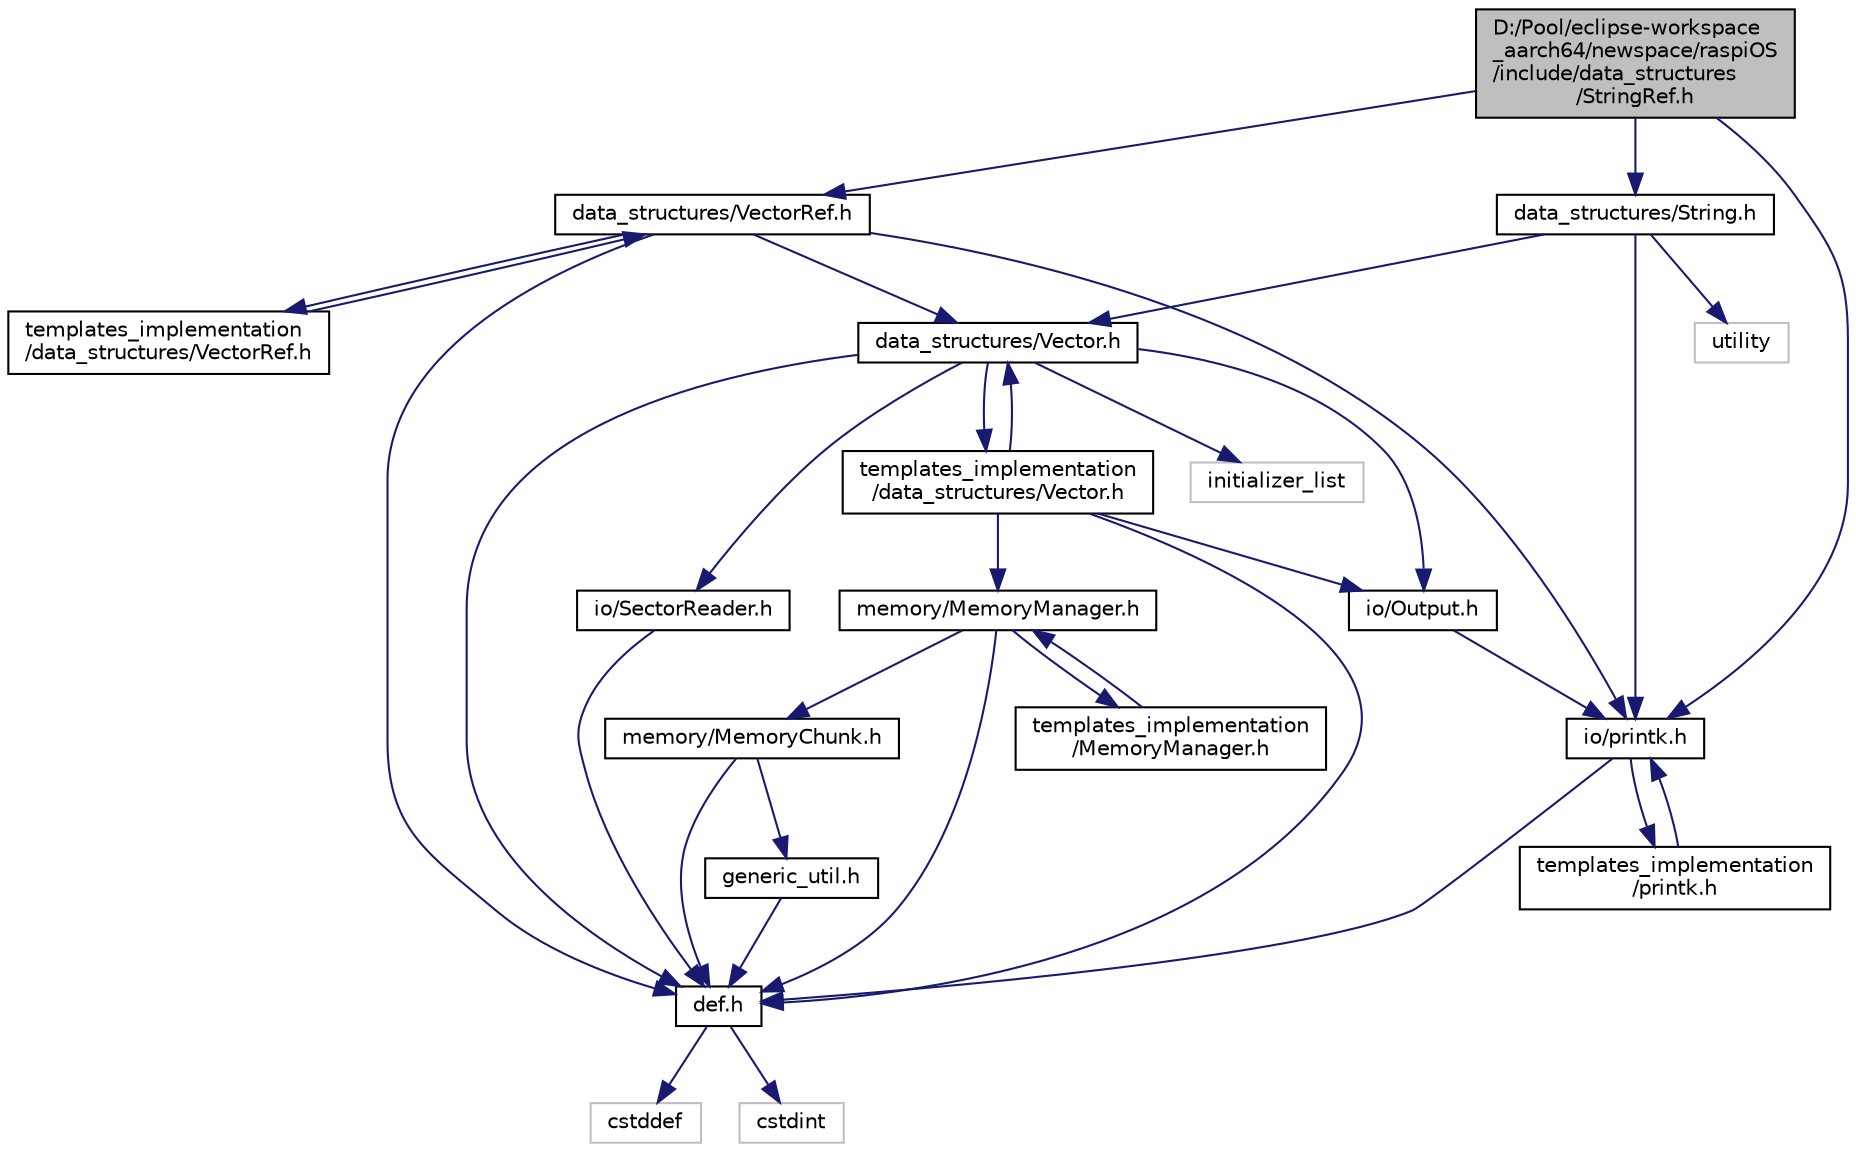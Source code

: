 digraph "D:/Pool/eclipse-workspace_aarch64/newspace/raspiOS/include/data_structures/StringRef.h"
{
  edge [fontname="Helvetica",fontsize="10",labelfontname="Helvetica",labelfontsize="10"];
  node [fontname="Helvetica",fontsize="10",shape=record];
  Node583 [label="D:/Pool/eclipse-workspace\l_aarch64/newspace/raspiOS\l/include/data_structures\l/StringRef.h",height=0.2,width=0.4,color="black", fillcolor="grey75", style="filled", fontcolor="black"];
  Node583 -> Node584 [color="midnightblue",fontsize="10",style="solid",fontname="Helvetica"];
  Node584 [label="data_structures/VectorRef.h",height=0.2,width=0.4,color="black", fillcolor="white", style="filled",URL="$da/d95/data__structures_2_vector_ref_8h.html"];
  Node584 -> Node585 [color="midnightblue",fontsize="10",style="solid",fontname="Helvetica"];
  Node585 [label="def.h",height=0.2,width=0.4,color="black", fillcolor="white", style="filled",URL="$d4/da4/def_8h.html"];
  Node585 -> Node586 [color="midnightblue",fontsize="10",style="solid",fontname="Helvetica"];
  Node586 [label="cstddef",height=0.2,width=0.4,color="grey75", fillcolor="white", style="filled"];
  Node585 -> Node587 [color="midnightblue",fontsize="10",style="solid",fontname="Helvetica"];
  Node587 [label="cstdint",height=0.2,width=0.4,color="grey75", fillcolor="white", style="filled"];
  Node584 -> Node588 [color="midnightblue",fontsize="10",style="solid",fontname="Helvetica"];
  Node588 [label="data_structures/Vector.h",height=0.2,width=0.4,color="black", fillcolor="white", style="filled",URL="$d0/d70/data__structures_2_vector_8h.html"];
  Node588 -> Node585 [color="midnightblue",fontsize="10",style="solid",fontname="Helvetica"];
  Node588 -> Node589 [color="midnightblue",fontsize="10",style="solid",fontname="Helvetica"];
  Node589 [label="initializer_list",height=0.2,width=0.4,color="grey75", fillcolor="white", style="filled"];
  Node588 -> Node590 [color="midnightblue",fontsize="10",style="solid",fontname="Helvetica"];
  Node590 [label="io/SectorReader.h",height=0.2,width=0.4,color="black", fillcolor="white", style="filled",URL="$db/d73/_sector_reader_8h.html"];
  Node590 -> Node585 [color="midnightblue",fontsize="10",style="solid",fontname="Helvetica"];
  Node588 -> Node591 [color="midnightblue",fontsize="10",style="solid",fontname="Helvetica"];
  Node591 [label="io/Output.h",height=0.2,width=0.4,color="black", fillcolor="white", style="filled",URL="$d6/d77/_output_8h.html"];
  Node591 -> Node592 [color="midnightblue",fontsize="10",style="solid",fontname="Helvetica"];
  Node592 [label="io/printk.h",height=0.2,width=0.4,color="black", fillcolor="white", style="filled",URL="$dd/d17/io_2printk_8h.html"];
  Node592 -> Node585 [color="midnightblue",fontsize="10",style="solid",fontname="Helvetica"];
  Node592 -> Node593 [color="midnightblue",fontsize="10",style="solid",fontname="Helvetica"];
  Node593 [label="templates_implementation\l/printk.h",height=0.2,width=0.4,color="black", fillcolor="white", style="filled",URL="$d7/d95/templates__implementation_2printk_8h.html"];
  Node593 -> Node592 [color="midnightblue",fontsize="10",style="solid",fontname="Helvetica"];
  Node588 -> Node594 [color="midnightblue",fontsize="10",style="solid",fontname="Helvetica"];
  Node594 [label="templates_implementation\l/data_structures/Vector.h",height=0.2,width=0.4,color="black", fillcolor="white", style="filled",URL="$d6/d5d/templates__implementation_2data__structures_2_vector_8h.html"];
  Node594 -> Node585 [color="midnightblue",fontsize="10",style="solid",fontname="Helvetica"];
  Node594 -> Node588 [color="midnightblue",fontsize="10",style="solid",fontname="Helvetica"];
  Node594 -> Node595 [color="midnightblue",fontsize="10",style="solid",fontname="Helvetica"];
  Node595 [label="memory/MemoryManager.h",height=0.2,width=0.4,color="black", fillcolor="white", style="filled",URL="$d6/d76/memory_2_memory_manager_8h.html"];
  Node595 -> Node585 [color="midnightblue",fontsize="10",style="solid",fontname="Helvetica"];
  Node595 -> Node596 [color="midnightblue",fontsize="10",style="solid",fontname="Helvetica"];
  Node596 [label="memory/MemoryChunk.h",height=0.2,width=0.4,color="black", fillcolor="white", style="filled",URL="$d9/df6/_memory_chunk_8h.html"];
  Node596 -> Node585 [color="midnightblue",fontsize="10",style="solid",fontname="Helvetica"];
  Node596 -> Node597 [color="midnightblue",fontsize="10",style="solid",fontname="Helvetica"];
  Node597 [label="generic_util.h",height=0.2,width=0.4,color="black", fillcolor="white", style="filled",URL="$d6/d93/generic__util_8h.html"];
  Node597 -> Node585 [color="midnightblue",fontsize="10",style="solid",fontname="Helvetica"];
  Node595 -> Node598 [color="midnightblue",fontsize="10",style="solid",fontname="Helvetica"];
  Node598 [label="templates_implementation\l/MemoryManager.h",height=0.2,width=0.4,color="black", fillcolor="white", style="filled",URL="$dd/d2b/templates__implementation_2_memory_manager_8h.html"];
  Node598 -> Node595 [color="midnightblue",fontsize="10",style="solid",fontname="Helvetica"];
  Node594 -> Node591 [color="midnightblue",fontsize="10",style="solid",fontname="Helvetica"];
  Node584 -> Node592 [color="midnightblue",fontsize="10",style="solid",fontname="Helvetica"];
  Node584 -> Node599 [color="midnightblue",fontsize="10",style="solid",fontname="Helvetica"];
  Node599 [label="templates_implementation\l/data_structures/VectorRef.h",height=0.2,width=0.4,color="black", fillcolor="white", style="filled",URL="$d0/d4d/templates__implementation_2data__structures_2_vector_ref_8h.html"];
  Node599 -> Node584 [color="midnightblue",fontsize="10",style="solid",fontname="Helvetica"];
  Node583 -> Node600 [color="midnightblue",fontsize="10",style="solid",fontname="Helvetica"];
  Node600 [label="data_structures/String.h",height=0.2,width=0.4,color="black", fillcolor="white", style="filled",URL="$db/db5/_string_8h.html"];
  Node600 -> Node588 [color="midnightblue",fontsize="10",style="solid",fontname="Helvetica"];
  Node600 -> Node592 [color="midnightblue",fontsize="10",style="solid",fontname="Helvetica"];
  Node600 -> Node601 [color="midnightblue",fontsize="10",style="solid",fontname="Helvetica"];
  Node601 [label="utility",height=0.2,width=0.4,color="grey75", fillcolor="white", style="filled"];
  Node583 -> Node592 [color="midnightblue",fontsize="10",style="solid",fontname="Helvetica"];
}
